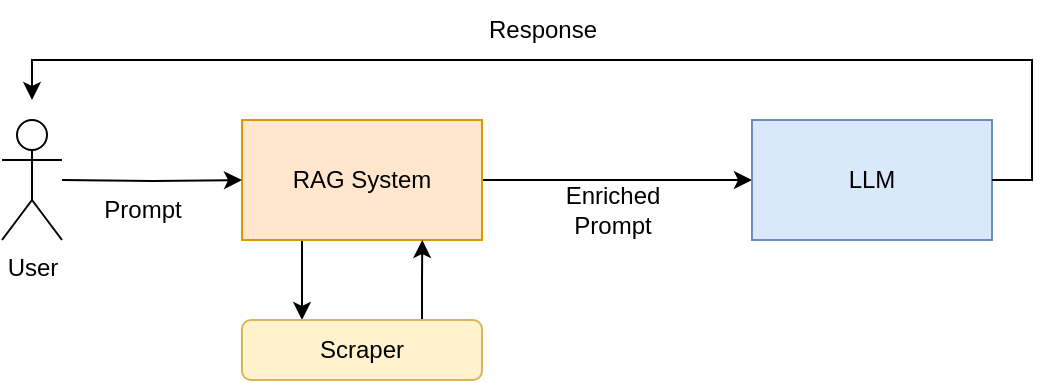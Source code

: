 <mxfile pages="2">
    <diagram name="workflow_basic" id="BYGtRfl3H4wZGCZvWMo8">
        <mxGraphModel dx="932" dy="180" grid="1" gridSize="10" guides="1" tooltips="1" connect="1" arrows="1" fold="1" page="1" pageScale="1" pageWidth="120" pageHeight="40" math="0" shadow="0">
            <root>
                <mxCell id="0"/>
                <mxCell id="1" parent="0"/>
                <mxCell id="6cC-rMIXOCbfm0WfpvJs-3" style="edgeStyle=orthogonalEdgeStyle;rounded=0;orthogonalLoop=1;jettySize=auto;html=1;exitX=1;exitY=0.5;exitDx=0;exitDy=0;entryX=0;entryY=0.5;entryDx=0;entryDy=0;" parent="1" source="6cC-rMIXOCbfm0WfpvJs-1" target="6cC-rMIXOCbfm0WfpvJs-2" edge="1">
                    <mxGeometry relative="1" as="geometry"/>
                </mxCell>
                <mxCell id="c1_VIN4z9hfBI07Y4C8o-3" style="edgeStyle=orthogonalEdgeStyle;rounded=0;orthogonalLoop=1;jettySize=auto;html=1;exitX=0.25;exitY=1;exitDx=0;exitDy=0;entryX=0.25;entryY=0;entryDx=0;entryDy=0;" parent="1" source="6cC-rMIXOCbfm0WfpvJs-1" target="6cC-rMIXOCbfm0WfpvJs-13" edge="1">
                    <mxGeometry relative="1" as="geometry"/>
                </mxCell>
                <mxCell id="c1_VIN4z9hfBI07Y4C8o-4" style="edgeStyle=orthogonalEdgeStyle;rounded=0;orthogonalLoop=1;jettySize=auto;html=1;exitX=0.75;exitY=1;exitDx=0;exitDy=0;" parent="1" source="6cC-rMIXOCbfm0WfpvJs-1" edge="1">
                    <mxGeometry relative="1" as="geometry">
                        <mxPoint x="110.143" y="430.143" as="targetPoint"/>
                    </mxGeometry>
                </mxCell>
                <mxCell id="6cC-rMIXOCbfm0WfpvJs-1" value="RAG System" style="rounded=0;whiteSpace=wrap;html=1;fillColor=#ffe6cc;strokeColor=#d79b00;" parent="1" vertex="1">
                    <mxGeometry x="20" y="370" width="120" height="60" as="geometry"/>
                </mxCell>
                <mxCell id="6cC-rMIXOCbfm0WfpvJs-2" value="LLM" style="rounded=0;whiteSpace=wrap;html=1;fillColor=#dae8fc;strokeColor=#6c8ebf;" parent="1" vertex="1">
                    <mxGeometry x="275" y="370" width="120" height="60" as="geometry"/>
                </mxCell>
                <mxCell id="6cC-rMIXOCbfm0WfpvJs-5" style="edgeStyle=orthogonalEdgeStyle;rounded=0;orthogonalLoop=1;jettySize=auto;html=1;entryX=0;entryY=0.5;entryDx=0;entryDy=0;" parent="1" target="6cC-rMIXOCbfm0WfpvJs-1" edge="1">
                    <mxGeometry relative="1" as="geometry">
                        <mxPoint x="-70" y="400" as="sourcePoint"/>
                    </mxGeometry>
                </mxCell>
                <mxCell id="6cC-rMIXOCbfm0WfpvJs-4" value="User" style="shape=umlActor;verticalLabelPosition=bottom;verticalAlign=top;html=1;outlineConnect=0;" parent="1" vertex="1">
                    <mxGeometry x="-100" y="370" width="30" height="60" as="geometry"/>
                </mxCell>
                <mxCell id="c1_VIN4z9hfBI07Y4C8o-5" style="edgeStyle=orthogonalEdgeStyle;rounded=0;orthogonalLoop=1;jettySize=auto;html=1;exitX=0.75;exitY=0;exitDx=0;exitDy=0;" parent="1" source="6cC-rMIXOCbfm0WfpvJs-13" edge="1">
                    <mxGeometry relative="1" as="geometry">
                        <mxPoint x="110.143" y="430" as="targetPoint"/>
                    </mxGeometry>
                </mxCell>
                <mxCell id="6cC-rMIXOCbfm0WfpvJs-13" value="Scraper" style="rounded=1;whiteSpace=wrap;html=1;fillColor=#fff2cc;strokeColor=#d6b656;" parent="1" vertex="1">
                    <mxGeometry x="20" y="470" width="120" height="30" as="geometry"/>
                </mxCell>
                <mxCell id="6cC-rMIXOCbfm0WfpvJs-19" value="Prompt" style="text;html=1;align=center;verticalAlign=middle;resizable=0;points=[];autosize=1;strokeColor=none;fillColor=none;" parent="1" vertex="1">
                    <mxGeometry x="-60" y="400" width="60" height="30" as="geometry"/>
                </mxCell>
                <mxCell id="6cC-rMIXOCbfm0WfpvJs-22" value="&lt;div&gt;Enriched&lt;/div&gt;&lt;div&gt;Prompt&lt;/div&gt;" style="text;html=1;align=center;verticalAlign=middle;resizable=0;points=[];autosize=1;strokeColor=none;fillColor=none;" parent="1" vertex="1">
                    <mxGeometry x="170" y="395" width="70" height="40" as="geometry"/>
                </mxCell>
                <mxCell id="c1_VIN4z9hfBI07Y4C8o-1" style="edgeStyle=orthogonalEdgeStyle;rounded=0;orthogonalLoop=1;jettySize=auto;html=1;exitX=1;exitY=0.5;exitDx=0;exitDy=0;" parent="1" source="6cC-rMIXOCbfm0WfpvJs-2" edge="1">
                    <mxGeometry relative="1" as="geometry">
                        <mxPoint x="-85" y="360" as="targetPoint"/>
                        <Array as="points">
                            <mxPoint x="415" y="400"/>
                            <mxPoint x="415" y="340"/>
                            <mxPoint x="-85" y="340"/>
                        </Array>
                    </mxGeometry>
                </mxCell>
                <mxCell id="c1_VIN4z9hfBI07Y4C8o-2" value="Response" style="text;html=1;align=center;verticalAlign=middle;resizable=0;points=[];autosize=1;strokeColor=none;fillColor=none;" parent="1" vertex="1">
                    <mxGeometry x="130" y="310" width="80" height="30" as="geometry"/>
                </mxCell>
            </root>
        </mxGraphModel>
    </diagram>
    <diagram name="workflow_advanced" id="uh4jLNPSfr8H7tPfbKB9">
        <mxGraphModel dx="932" dy="260" grid="1" gridSize="10" guides="1" tooltips="1" connect="1" arrows="1" fold="1" page="1" pageScale="1" pageWidth="120" pageHeight="40" math="0" shadow="0">
            <root>
                <mxCell id="Ozfpeu298sKlow2jRzuC-0"/>
                <mxCell id="Ozfpeu298sKlow2jRzuC-1" parent="Ozfpeu298sKlow2jRzuC-0"/>
                <mxCell id="_9kZ5ZjeO7vZVAx7Omu5-3" style="edgeStyle=orthogonalEdgeStyle;rounded=0;orthogonalLoop=1;jettySize=auto;html=1;exitX=1;exitY=0.75;exitDx=0;exitDy=0;entryX=0;entryY=0.75;entryDx=0;entryDy=0;" parent="Ozfpeu298sKlow2jRzuC-1" source="Ozfpeu298sKlow2jRzuC-4" target="_9kZ5ZjeO7vZVAx7Omu5-2" edge="1">
                    <mxGeometry relative="1" as="geometry"/>
                </mxCell>
                <mxCell id="_9kZ5ZjeO7vZVAx7Omu5-5" style="edgeStyle=orthogonalEdgeStyle;rounded=0;orthogonalLoop=1;jettySize=auto;html=1;exitX=1;exitY=0.25;exitDx=0;exitDy=0;entryX=0;entryY=0.25;entryDx=0;entryDy=0;" parent="Ozfpeu298sKlow2jRzuC-1" source="Ozfpeu298sKlow2jRzuC-4" target="_9kZ5ZjeO7vZVAx7Omu5-2" edge="1">
                    <mxGeometry relative="1" as="geometry"/>
                </mxCell>
                <mxCell id="Ozfpeu298sKlow2jRzuC-4" value="RAG System" style="rounded=0;whiteSpace=wrap;html=1;fillColor=#ffe6cc;strokeColor=#d79b00;" parent="Ozfpeu298sKlow2jRzuC-1" vertex="1">
                    <mxGeometry x="20" y="280" width="120" height="160" as="geometry"/>
                </mxCell>
                <mxCell id="Ozfpeu298sKlow2jRzuC-8" style="edgeStyle=orthogonalEdgeStyle;rounded=0;orthogonalLoop=1;jettySize=auto;html=1;entryX=0;entryY=0.5;entryDx=0;entryDy=0;" parent="Ozfpeu298sKlow2jRzuC-1" source="Ozfpeu298sKlow2jRzuC-9" target="Ozfpeu298sKlow2jRzuC-4" edge="1">
                    <mxGeometry relative="1" as="geometry">
                        <mxPoint x="-70" y="400" as="sourcePoint"/>
                    </mxGeometry>
                </mxCell>
                <mxCell id="Ozfpeu298sKlow2jRzuC-9" value="User" style="shape=umlActor;verticalLabelPosition=bottom;verticalAlign=top;html=1;outlineConnect=0;" parent="Ozfpeu298sKlow2jRzuC-1" vertex="1">
                    <mxGeometry x="-100" y="330" width="30" height="60" as="geometry"/>
                </mxCell>
                <mxCell id="Ozfpeu298sKlow2jRzuC-15" value="Prompt" style="text;html=1;align=center;verticalAlign=middle;resizable=0;points=[];autosize=1;strokeColor=none;fillColor=none;" parent="Ozfpeu298sKlow2jRzuC-1" vertex="1">
                    <mxGeometry x="-60" y="360" width="60" height="30" as="geometry"/>
                </mxCell>
                <mxCell id="_9kZ5ZjeO7vZVAx7Omu5-1" style="edgeStyle=orthogonalEdgeStyle;rounded=0;orthogonalLoop=1;jettySize=auto;html=1;exitX=0.5;exitY=0;exitDx=0;exitDy=0;entryX=0.5;entryY=1;entryDx=0;entryDy=0;" parent="Ozfpeu298sKlow2jRzuC-1" source="_9kZ5ZjeO7vZVAx7Omu5-0" target="Ozfpeu298sKlow2jRzuC-4" edge="1">
                    <mxGeometry relative="1" as="geometry"/>
                </mxCell>
                <mxCell id="_9kZ5ZjeO7vZVAx7Omu5-0" value="Scraper" style="rounded=1;whiteSpace=wrap;html=1;fillColor=#fff2cc;strokeColor=#d6b656;" parent="Ozfpeu298sKlow2jRzuC-1" vertex="1">
                    <mxGeometry x="20" y="480" width="120" height="30" as="geometry"/>
                </mxCell>
                <mxCell id="_9kZ5ZjeO7vZVAx7Omu5-4" style="edgeStyle=orthogonalEdgeStyle;rounded=0;orthogonalLoop=1;jettySize=auto;html=1;exitX=0;exitY=0.5;exitDx=0;exitDy=0;entryX=1;entryY=0.5;entryDx=0;entryDy=0;" parent="Ozfpeu298sKlow2jRzuC-1" source="_9kZ5ZjeO7vZVAx7Omu5-2" target="Ozfpeu298sKlow2jRzuC-4" edge="1">
                    <mxGeometry relative="1" as="geometry"/>
                </mxCell>
                <mxCell id="_9kZ5ZjeO7vZVAx7Omu5-2" value="LLM" style="rounded=0;whiteSpace=wrap;html=1;fillColor=#dae8fc;strokeColor=#6c8ebf;" parent="Ozfpeu298sKlow2jRzuC-1" vertex="1">
                    <mxGeometry x="330" y="280" width="120" height="160" as="geometry"/>
                </mxCell>
                <mxCell id="_9kZ5ZjeO7vZVAx7Omu5-6" value="Functions" style="text;html=1;align=center;verticalAlign=middle;resizable=0;points=[];autosize=1;strokeColor=none;fillColor=none;" parent="Ozfpeu298sKlow2jRzuC-1" vertex="1">
                    <mxGeometry x="70" y="440" width="80" height="30" as="geometry"/>
                </mxCell>
                <mxCell id="_9kZ5ZjeO7vZVAx7Omu5-7" value="Enriched Prompt" style="text;html=1;align=center;verticalAlign=middle;resizable=0;points=[];autosize=1;strokeColor=none;fillColor=none;" parent="Ozfpeu298sKlow2jRzuC-1" vertex="1">
                    <mxGeometry x="180" y="370" width="110" height="30" as="geometry"/>
                </mxCell>
                <mxCell id="_9kZ5ZjeO7vZVAx7Omu5-8" value="Function Calling Response" style="text;html=1;align=center;verticalAlign=middle;resizable=0;points=[];autosize=1;strokeColor=none;fillColor=none;" parent="Ozfpeu298sKlow2jRzuC-1" vertex="1">
                    <mxGeometry x="150" y="330" width="170" height="30" as="geometry"/>
                </mxCell>
                <mxCell id="_9kZ5ZjeO7vZVAx7Omu5-9" value="Function Calling Prompt" style="text;html=1;align=center;verticalAlign=middle;resizable=0;points=[];autosize=1;strokeColor=none;fillColor=none;" parent="Ozfpeu298sKlow2jRzuC-1" vertex="1">
                    <mxGeometry x="160" y="290" width="150" height="30" as="geometry"/>
                </mxCell>
                <mxCell id="xAM5BLblggHZI0Bvjp0E-0" style="edgeStyle=orthogonalEdgeStyle;rounded=0;orthogonalLoop=1;jettySize=auto;html=1;exitX=1;exitY=0.5;exitDx=0;exitDy=0;entryX=0.5;entryY=0;entryDx=0;entryDy=0;entryPerimeter=0;" parent="Ozfpeu298sKlow2jRzuC-1" source="_9kZ5ZjeO7vZVAx7Omu5-2" target="Ozfpeu298sKlow2jRzuC-9" edge="1">
                    <mxGeometry relative="1" as="geometry">
                        <Array as="points">
                            <mxPoint x="470" y="360"/>
                            <mxPoint x="470" y="250"/>
                            <mxPoint x="-85" y="250"/>
                        </Array>
                    </mxGeometry>
                </mxCell>
                <mxCell id="wVGBAtqhN2DreNOPwInV-0" value="Response" style="text;html=1;align=center;verticalAlign=middle;resizable=0;points=[];autosize=1;strokeColor=none;fillColor=none;" parent="Ozfpeu298sKlow2jRzuC-1" vertex="1">
                    <mxGeometry x="140" y="220" width="80" height="30" as="geometry"/>
                </mxCell>
            </root>
        </mxGraphModel>
    </diagram>
</mxfile>
